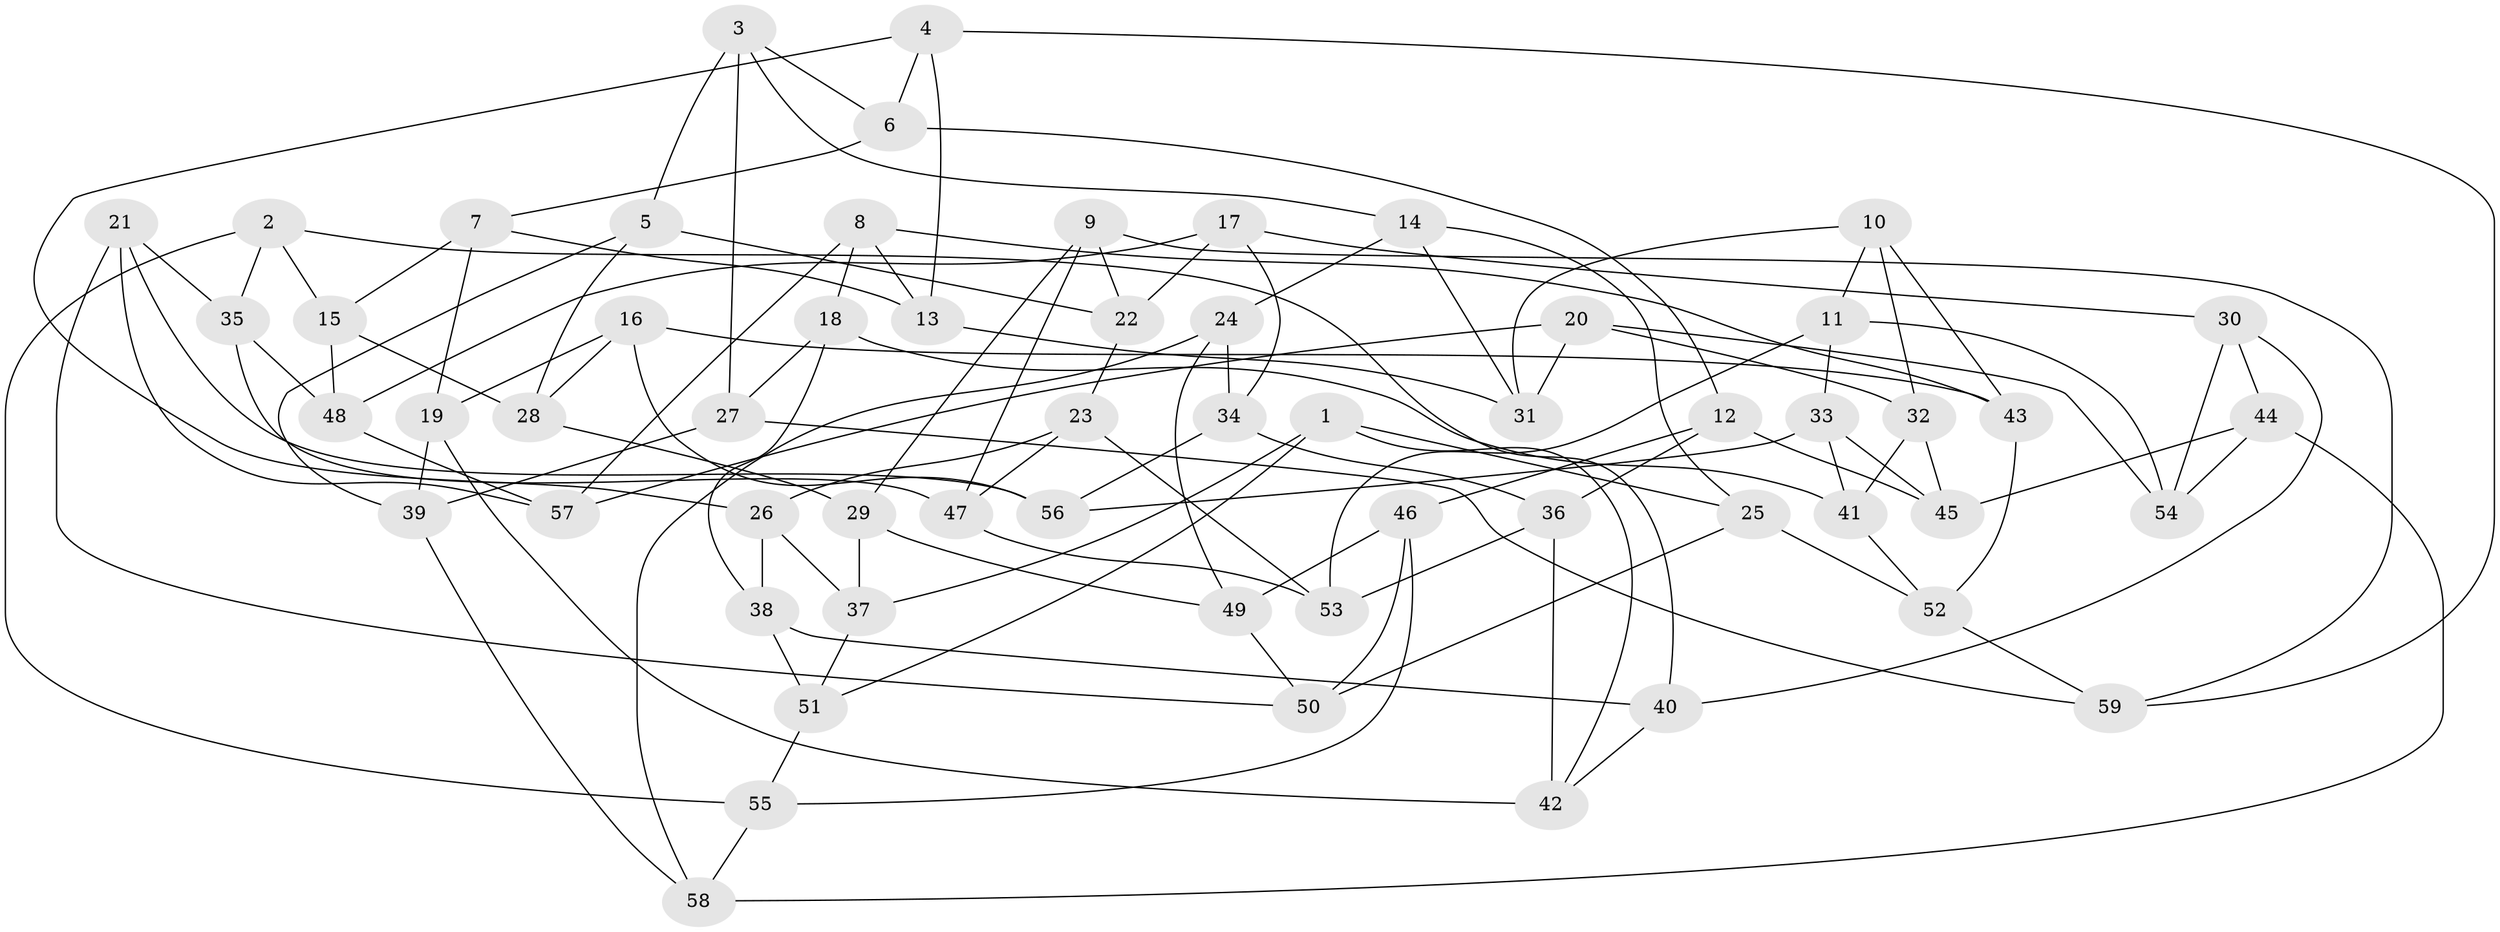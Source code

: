 // Generated by graph-tools (version 1.1) at 2025/58/03/09/25 04:58:11]
// undirected, 59 vertices, 118 edges
graph export_dot {
graph [start="1"]
  node [color=gray90,style=filled];
  1;
  2;
  3;
  4;
  5;
  6;
  7;
  8;
  9;
  10;
  11;
  12;
  13;
  14;
  15;
  16;
  17;
  18;
  19;
  20;
  21;
  22;
  23;
  24;
  25;
  26;
  27;
  28;
  29;
  30;
  31;
  32;
  33;
  34;
  35;
  36;
  37;
  38;
  39;
  40;
  41;
  42;
  43;
  44;
  45;
  46;
  47;
  48;
  49;
  50;
  51;
  52;
  53;
  54;
  55;
  56;
  57;
  58;
  59;
  1 -- 51;
  1 -- 25;
  1 -- 42;
  1 -- 37;
  2 -- 40;
  2 -- 15;
  2 -- 55;
  2 -- 35;
  3 -- 27;
  3 -- 14;
  3 -- 5;
  3 -- 6;
  4 -- 59;
  4 -- 13;
  4 -- 6;
  4 -- 26;
  5 -- 28;
  5 -- 22;
  5 -- 39;
  6 -- 7;
  6 -- 12;
  7 -- 19;
  7 -- 15;
  7 -- 13;
  8 -- 13;
  8 -- 18;
  8 -- 43;
  8 -- 57;
  9 -- 59;
  9 -- 22;
  9 -- 47;
  9 -- 29;
  10 -- 31;
  10 -- 11;
  10 -- 32;
  10 -- 43;
  11 -- 54;
  11 -- 53;
  11 -- 33;
  12 -- 36;
  12 -- 45;
  12 -- 46;
  13 -- 31;
  14 -- 25;
  14 -- 31;
  14 -- 24;
  15 -- 28;
  15 -- 48;
  16 -- 56;
  16 -- 19;
  16 -- 43;
  16 -- 28;
  17 -- 48;
  17 -- 22;
  17 -- 34;
  17 -- 30;
  18 -- 27;
  18 -- 41;
  18 -- 38;
  19 -- 42;
  19 -- 39;
  20 -- 54;
  20 -- 31;
  20 -- 32;
  20 -- 57;
  21 -- 56;
  21 -- 57;
  21 -- 50;
  21 -- 35;
  22 -- 23;
  23 -- 53;
  23 -- 47;
  23 -- 26;
  24 -- 58;
  24 -- 49;
  24 -- 34;
  25 -- 50;
  25 -- 52;
  26 -- 37;
  26 -- 38;
  27 -- 59;
  27 -- 39;
  28 -- 29;
  29 -- 37;
  29 -- 49;
  30 -- 54;
  30 -- 40;
  30 -- 44;
  32 -- 45;
  32 -- 41;
  33 -- 56;
  33 -- 45;
  33 -- 41;
  34 -- 56;
  34 -- 36;
  35 -- 47;
  35 -- 48;
  36 -- 42;
  36 -- 53;
  37 -- 51;
  38 -- 40;
  38 -- 51;
  39 -- 58;
  40 -- 42;
  41 -- 52;
  43 -- 52;
  44 -- 58;
  44 -- 45;
  44 -- 54;
  46 -- 55;
  46 -- 50;
  46 -- 49;
  47 -- 53;
  48 -- 57;
  49 -- 50;
  51 -- 55;
  52 -- 59;
  55 -- 58;
}
